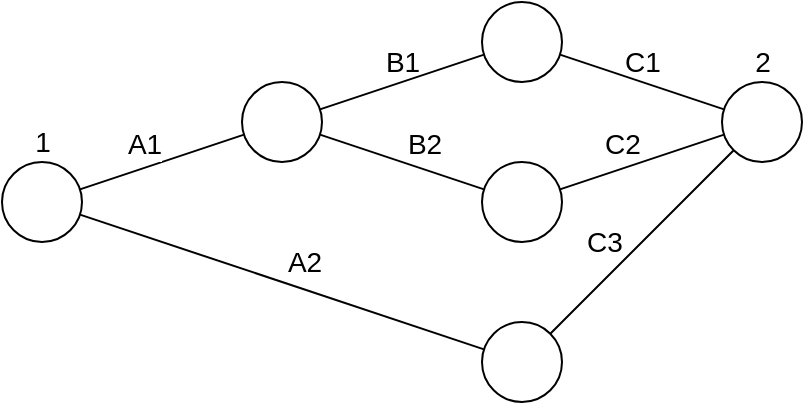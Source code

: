 <mxfile version="17.4.2" type="device"><diagram id="mQO8q1gPLflM2_UiW85t" name="Page-1"><mxGraphModel dx="569" dy="346" grid="1" gridSize="10" guides="1" tooltips="1" connect="1" arrows="1" fold="1" page="1" pageScale="1" pageWidth="1100" pageHeight="850" math="0" shadow="0"><root><mxCell id="0"/><mxCell id="1" parent="0"/><mxCell id="gdbbp0pbu9nTlU7HHgwR-3" value="" style="rounded=0;orthogonalLoop=1;jettySize=auto;html=1;endArrow=none;endFill=0;" parent="1" source="gdbbp0pbu9nTlU7HHgwR-1" target="gdbbp0pbu9nTlU7HHgwR-2" edge="1"><mxGeometry relative="1" as="geometry"/></mxCell><mxCell id="gdbbp0pbu9nTlU7HHgwR-19" value="A1" style="edgeLabel;html=1;align=center;verticalAlign=middle;resizable=0;points=[];fontSize=14;" parent="gdbbp0pbu9nTlU7HHgwR-3" vertex="1" connectable="0"><mxGeometry x="-0.542" y="2" relative="1" as="geometry"><mxPoint x="13" y="-15" as="offset"/></mxGeometry></mxCell><mxCell id="gdbbp0pbu9nTlU7HHgwR-6" value="" style="rounded=0;orthogonalLoop=1;jettySize=auto;html=1;endArrow=none;endFill=0;" parent="1" source="gdbbp0pbu9nTlU7HHgwR-1" target="gdbbp0pbu9nTlU7HHgwR-5" edge="1"><mxGeometry relative="1" as="geometry"/></mxCell><mxCell id="gdbbp0pbu9nTlU7HHgwR-16" value="A2" style="edgeLabel;html=1;align=center;verticalAlign=middle;resizable=0;points=[];fontSize=14;" parent="gdbbp0pbu9nTlU7HHgwR-6" vertex="1" connectable="0"><mxGeometry x="0.119" y="-3" relative="1" as="geometry"><mxPoint y="-17" as="offset"/></mxGeometry></mxCell><mxCell id="gdbbp0pbu9nTlU7HHgwR-1" value="" style="ellipse;whiteSpace=wrap;html=1;fontFamily=Helvetica;rounded=0;" parent="1" vertex="1"><mxGeometry x="40" y="120" width="40" height="40" as="geometry"/></mxCell><mxCell id="gdbbp0pbu9nTlU7HHgwR-8" value="" style="edgeStyle=none;rounded=0;orthogonalLoop=1;jettySize=auto;html=1;endArrow=none;endFill=0;" parent="1" source="gdbbp0pbu9nTlU7HHgwR-2" target="gdbbp0pbu9nTlU7HHgwR-7" edge="1"><mxGeometry relative="1" as="geometry"/></mxCell><mxCell id="gdbbp0pbu9nTlU7HHgwR-22" value="B2" style="edgeLabel;html=1;align=center;verticalAlign=middle;resizable=0;points=[];fontSize=14;labelBackgroundColor=default;" parent="gdbbp0pbu9nTlU7HHgwR-8" vertex="1" connectable="0"><mxGeometry x="0.406" relative="1" as="geometry"><mxPoint x="-6" y="-15" as="offset"/></mxGeometry></mxCell><mxCell id="gdbbp0pbu9nTlU7HHgwR-10" value="" style="edgeStyle=none;rounded=0;orthogonalLoop=1;jettySize=auto;html=1;endArrow=none;endFill=0;" parent="1" source="gdbbp0pbu9nTlU7HHgwR-2" target="gdbbp0pbu9nTlU7HHgwR-9" edge="1"><mxGeometry relative="1" as="geometry"/></mxCell><mxCell id="gdbbp0pbu9nTlU7HHgwR-20" value="B1" style="edgeLabel;html=1;align=center;verticalAlign=middle;resizable=0;points=[];fontSize=14;labelBackgroundColor=none;" parent="gdbbp0pbu9nTlU7HHgwR-10" vertex="1" connectable="0"><mxGeometry x="-0.145" y="1" relative="1" as="geometry"><mxPoint x="6" y="-11" as="offset"/></mxGeometry></mxCell><mxCell id="gdbbp0pbu9nTlU7HHgwR-2" value="" style="ellipse;whiteSpace=wrap;html=1;fontFamily=Helvetica;rounded=0;" parent="1" vertex="1"><mxGeometry x="160" y="80" width="40" height="40" as="geometry"/></mxCell><mxCell id="gdbbp0pbu9nTlU7HHgwR-14" style="edgeStyle=none;rounded=0;orthogonalLoop=1;jettySize=auto;html=1;exitX=1;exitY=0;exitDx=0;exitDy=0;endArrow=none;endFill=0;" parent="1" source="gdbbp0pbu9nTlU7HHgwR-5" target="gdbbp0pbu9nTlU7HHgwR-11" edge="1"><mxGeometry relative="1" as="geometry"/></mxCell><mxCell id="gdbbp0pbu9nTlU7HHgwR-25" value="C3" style="edgeLabel;html=1;align=center;verticalAlign=middle;resizable=0;points=[];fontSize=14;" parent="gdbbp0pbu9nTlU7HHgwR-14" vertex="1" connectable="0"><mxGeometry x="-0.101" y="-3" relative="1" as="geometry"><mxPoint x="-17" y="-7" as="offset"/></mxGeometry></mxCell><mxCell id="gdbbp0pbu9nTlU7HHgwR-5" value="" style="ellipse;whiteSpace=wrap;html=1;fontFamily=Helvetica;rounded=0;" parent="1" vertex="1"><mxGeometry x="280" y="200" width="40" height="40" as="geometry"/></mxCell><mxCell id="gdbbp0pbu9nTlU7HHgwR-13" value="" style="edgeStyle=none;rounded=0;orthogonalLoop=1;jettySize=auto;html=1;endArrow=none;endFill=0;" parent="1" source="gdbbp0pbu9nTlU7HHgwR-7" target="gdbbp0pbu9nTlU7HHgwR-11" edge="1"><mxGeometry relative="1" as="geometry"/></mxCell><mxCell id="gdbbp0pbu9nTlU7HHgwR-24" value="C2" style="edgeLabel;html=1;align=center;verticalAlign=middle;resizable=0;points=[];fontSize=14;labelBackgroundColor=none;" parent="gdbbp0pbu9nTlU7HHgwR-13" vertex="1" connectable="0"><mxGeometry x="-0.392" y="1" relative="1" as="geometry"><mxPoint x="6" y="-14" as="offset"/></mxGeometry></mxCell><mxCell id="gdbbp0pbu9nTlU7HHgwR-7" value="" style="ellipse;whiteSpace=wrap;html=1;fontFamily=Helvetica;rounded=0;" parent="1" vertex="1"><mxGeometry x="280" y="120" width="40" height="40" as="geometry"/></mxCell><mxCell id="gdbbp0pbu9nTlU7HHgwR-12" value="" style="edgeStyle=none;rounded=0;orthogonalLoop=1;jettySize=auto;html=1;endArrow=none;endFill=0;" parent="1" source="gdbbp0pbu9nTlU7HHgwR-9" target="gdbbp0pbu9nTlU7HHgwR-11" edge="1"><mxGeometry relative="1" as="geometry"/></mxCell><mxCell id="gdbbp0pbu9nTlU7HHgwR-23" value="C1" style="edgeLabel;html=1;align=center;verticalAlign=middle;resizable=0;points=[];fontSize=14;labelBackgroundColor=none;" parent="gdbbp0pbu9nTlU7HHgwR-12" vertex="1" connectable="0"><mxGeometry x="0.126" relative="1" as="geometry"><mxPoint x="-5" y="-12" as="offset"/></mxGeometry></mxCell><mxCell id="gdbbp0pbu9nTlU7HHgwR-9" value="" style="ellipse;whiteSpace=wrap;html=1;fontFamily=Helvetica;rounded=0;" parent="1" vertex="1"><mxGeometry x="280" y="40" width="40" height="40" as="geometry"/></mxCell><mxCell id="gdbbp0pbu9nTlU7HHgwR-11" value="" style="ellipse;whiteSpace=wrap;html=1;fontFamily=Helvetica;rounded=0;" parent="1" vertex="1"><mxGeometry x="400" y="80" width="40" height="40" as="geometry"/></mxCell><mxCell id="BZ_bNOwhmMO-T9toeBUx-1" value="&lt;font style=&quot;font-size: 14px&quot;&gt;1&lt;/font&gt;" style="text;html=1;align=center;verticalAlign=middle;resizable=0;points=[];autosize=1;strokeColor=none;fillColor=none;" vertex="1" parent="1"><mxGeometry x="50" y="100" width="20" height="20" as="geometry"/></mxCell><mxCell id="BZ_bNOwhmMO-T9toeBUx-2" value="&lt;font style=&quot;font-size: 14px&quot;&gt;2&lt;/font&gt;" style="text;html=1;align=center;verticalAlign=middle;resizable=0;points=[];autosize=1;strokeColor=none;fillColor=none;" vertex="1" parent="1"><mxGeometry x="410" y="60" width="20" height="20" as="geometry"/></mxCell></root></mxGraphModel></diagram></mxfile>